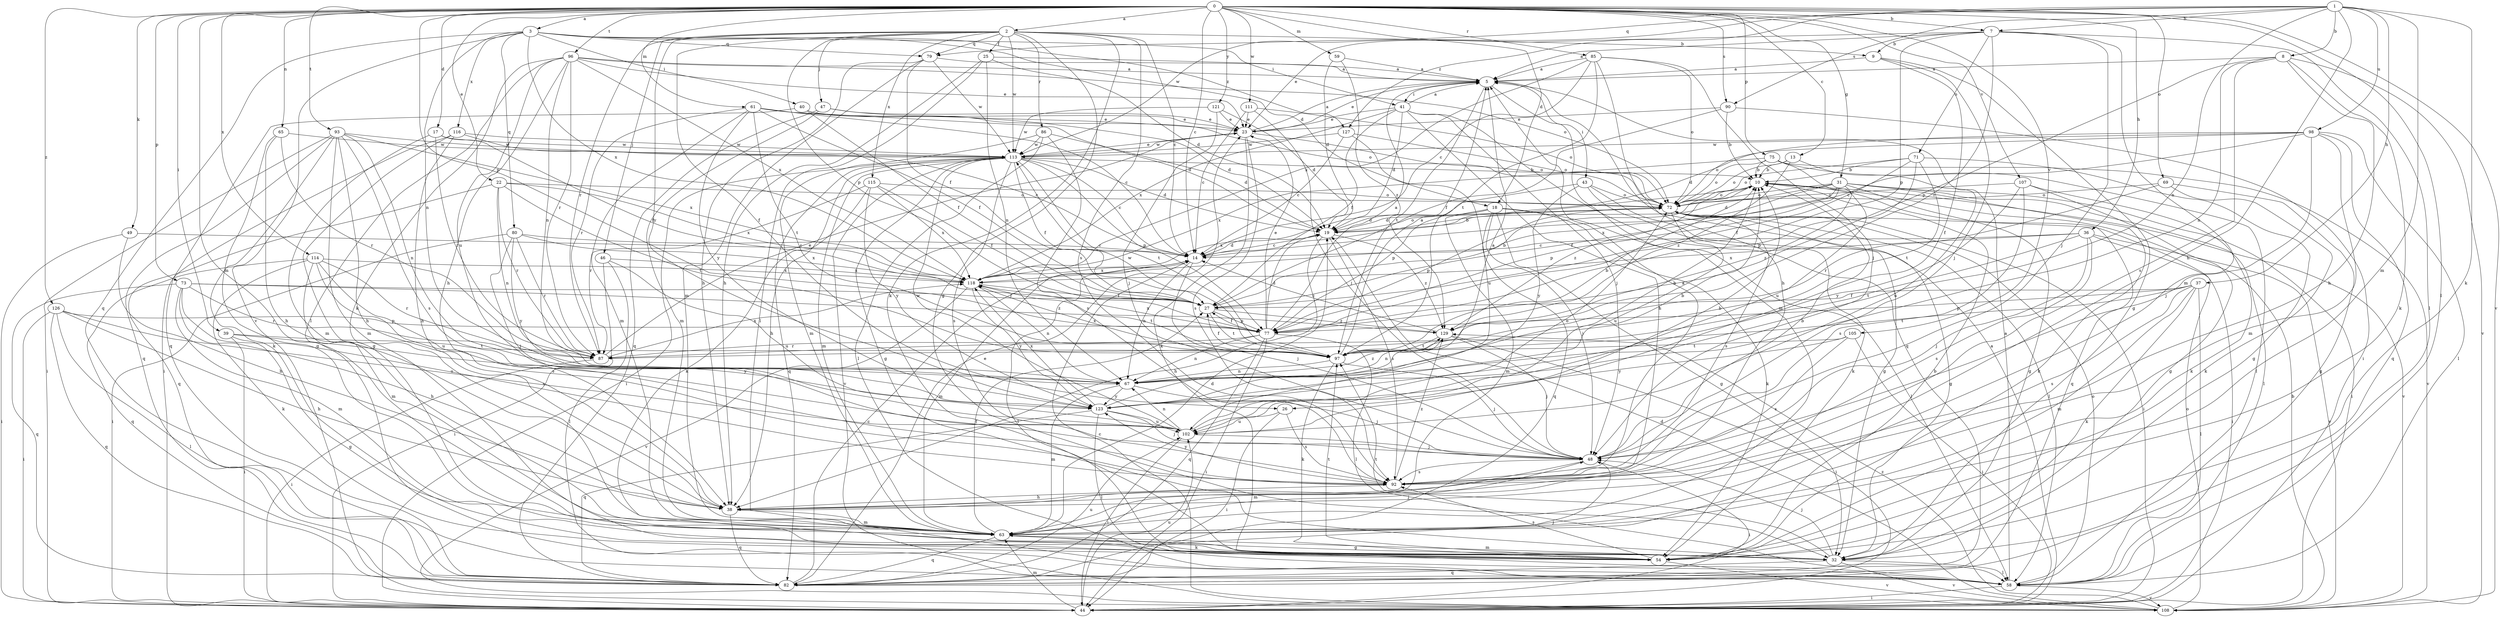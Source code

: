 strict digraph  {
0;
1;
2;
3;
5;
7;
8;
9;
10;
13;
14;
17;
18;
19;
22;
23;
25;
26;
27;
31;
32;
36;
37;
38;
39;
40;
41;
43;
44;
46;
47;
48;
49;
54;
58;
59;
61;
63;
65;
67;
69;
71;
72;
73;
75;
77;
79;
80;
82;
85;
86;
87;
90;
92;
93;
96;
97;
98;
102;
105;
107;
108;
111;
113;
114;
115;
116;
118;
121;
123;
126;
127;
129;
0 -> 2  [label=a];
0 -> 3  [label=a];
0 -> 7  [label=b];
0 -> 13  [label=c];
0 -> 14  [label=c];
0 -> 17  [label=d];
0 -> 18  [label=d];
0 -> 22  [label=e];
0 -> 31  [label=g];
0 -> 36  [label=h];
0 -> 39  [label=i];
0 -> 49  [label=k];
0 -> 58  [label=l];
0 -> 59  [label=m];
0 -> 61  [label=m];
0 -> 63  [label=m];
0 -> 65  [label=n];
0 -> 69  [label=o];
0 -> 73  [label=p];
0 -> 75  [label=p];
0 -> 77  [label=p];
0 -> 85  [label=r];
0 -> 90  [label=s];
0 -> 93  [label=t];
0 -> 96  [label=t];
0 -> 105  [label=v];
0 -> 107  [label=v];
0 -> 108  [label=v];
0 -> 111  [label=w];
0 -> 114  [label=x];
0 -> 121  [label=y];
0 -> 126  [label=z];
1 -> 7  [label=b];
1 -> 8  [label=b];
1 -> 37  [label=h];
1 -> 38  [label=h];
1 -> 54  [label=k];
1 -> 63  [label=m];
1 -> 67  [label=n];
1 -> 79  [label=q];
1 -> 90  [label=s];
1 -> 98  [label=u];
1 -> 113  [label=w];
1 -> 127  [label=z];
2 -> 9  [label=b];
2 -> 14  [label=c];
2 -> 25  [label=f];
2 -> 26  [label=f];
2 -> 32  [label=g];
2 -> 46  [label=j];
2 -> 47  [label=j];
2 -> 54  [label=k];
2 -> 77  [label=p];
2 -> 79  [label=q];
2 -> 86  [label=r];
2 -> 87  [label=r];
2 -> 92  [label=s];
2 -> 113  [label=w];
2 -> 115  [label=x];
2 -> 123  [label=y];
3 -> 18  [label=d];
3 -> 40  [label=i];
3 -> 41  [label=i];
3 -> 67  [label=n];
3 -> 79  [label=q];
3 -> 80  [label=q];
3 -> 82  [label=q];
3 -> 108  [label=v];
3 -> 116  [label=x];
3 -> 118  [label=x];
3 -> 127  [label=z];
5 -> 23  [label=e];
5 -> 41  [label=i];
5 -> 43  [label=i];
5 -> 63  [label=m];
5 -> 97  [label=t];
7 -> 5  [label=a];
7 -> 9  [label=b];
7 -> 23  [label=e];
7 -> 48  [label=j];
7 -> 58  [label=l];
7 -> 63  [label=m];
7 -> 71  [label=o];
7 -> 77  [label=p];
7 -> 87  [label=r];
8 -> 5  [label=a];
8 -> 38  [label=h];
8 -> 54  [label=k];
8 -> 67  [label=n];
8 -> 77  [label=p];
8 -> 92  [label=s];
8 -> 108  [label=v];
9 -> 5  [label=a];
9 -> 26  [label=f];
9 -> 32  [label=g];
9 -> 48  [label=j];
10 -> 72  [label=o];
10 -> 82  [label=q];
10 -> 108  [label=v];
10 -> 129  [label=z];
13 -> 10  [label=b];
13 -> 72  [label=o];
13 -> 102  [label=u];
13 -> 129  [label=z];
14 -> 10  [label=b];
14 -> 19  [label=d];
14 -> 48  [label=j];
14 -> 58  [label=l];
14 -> 63  [label=m];
14 -> 67  [label=n];
14 -> 118  [label=x];
17 -> 27  [label=f];
17 -> 63  [label=m];
17 -> 87  [label=r];
17 -> 113  [label=w];
18 -> 19  [label=d];
18 -> 32  [label=g];
18 -> 48  [label=j];
18 -> 54  [label=k];
18 -> 58  [label=l];
18 -> 63  [label=m];
18 -> 82  [label=q];
18 -> 118  [label=x];
19 -> 14  [label=c];
19 -> 38  [label=h];
19 -> 72  [label=o];
19 -> 92  [label=s];
19 -> 129  [label=z];
22 -> 67  [label=n];
22 -> 72  [label=o];
22 -> 82  [label=q];
22 -> 87  [label=r];
22 -> 97  [label=t];
22 -> 118  [label=x];
23 -> 5  [label=a];
23 -> 54  [label=k];
23 -> 72  [label=o];
23 -> 92  [label=s];
23 -> 113  [label=w];
25 -> 5  [label=a];
25 -> 19  [label=d];
25 -> 38  [label=h];
25 -> 58  [label=l];
25 -> 67  [label=n];
26 -> 44  [label=i];
26 -> 92  [label=s];
26 -> 102  [label=u];
27 -> 10  [label=b];
27 -> 77  [label=p];
27 -> 97  [label=t];
27 -> 129  [label=z];
31 -> 19  [label=d];
31 -> 27  [label=f];
31 -> 32  [label=g];
31 -> 44  [label=i];
31 -> 54  [label=k];
31 -> 58  [label=l];
31 -> 72  [label=o];
31 -> 77  [label=p];
31 -> 118  [label=x];
31 -> 129  [label=z];
32 -> 48  [label=j];
32 -> 58  [label=l];
32 -> 63  [label=m];
32 -> 82  [label=q];
32 -> 97  [label=t];
32 -> 108  [label=v];
36 -> 14  [label=c];
36 -> 44  [label=i];
36 -> 48  [label=j];
36 -> 92  [label=s];
36 -> 97  [label=t];
36 -> 108  [label=v];
36 -> 118  [label=x];
37 -> 27  [label=f];
37 -> 54  [label=k];
37 -> 58  [label=l];
37 -> 63  [label=m];
37 -> 77  [label=p];
37 -> 92  [label=s];
37 -> 97  [label=t];
38 -> 63  [label=m];
38 -> 82  [label=q];
39 -> 32  [label=g];
39 -> 44  [label=i];
39 -> 97  [label=t];
39 -> 123  [label=y];
40 -> 23  [label=e];
40 -> 27  [label=f];
40 -> 72  [label=o];
40 -> 82  [label=q];
41 -> 5  [label=a];
41 -> 19  [label=d];
41 -> 23  [label=e];
41 -> 27  [label=f];
41 -> 38  [label=h];
41 -> 48  [label=j];
41 -> 82  [label=q];
41 -> 118  [label=x];
43 -> 32  [label=g];
43 -> 54  [label=k];
43 -> 72  [label=o];
43 -> 77  [label=p];
43 -> 123  [label=y];
44 -> 5  [label=a];
44 -> 63  [label=m];
44 -> 102  [label=u];
46 -> 44  [label=i];
46 -> 58  [label=l];
46 -> 102  [label=u];
46 -> 118  [label=x];
47 -> 19  [label=d];
47 -> 23  [label=e];
47 -> 63  [label=m];
47 -> 82  [label=q];
48 -> 10  [label=b];
48 -> 44  [label=i];
48 -> 63  [label=m];
48 -> 92  [label=s];
49 -> 14  [label=c];
49 -> 38  [label=h];
49 -> 44  [label=i];
54 -> 10  [label=b];
54 -> 92  [label=s];
54 -> 97  [label=t];
54 -> 108  [label=v];
58 -> 5  [label=a];
58 -> 44  [label=i];
58 -> 72  [label=o];
58 -> 108  [label=v];
59 -> 5  [label=a];
59 -> 19  [label=d];
59 -> 129  [label=z];
61 -> 14  [label=c];
61 -> 19  [label=d];
61 -> 23  [label=e];
61 -> 27  [label=f];
61 -> 63  [label=m];
61 -> 87  [label=r];
61 -> 97  [label=t];
61 -> 123  [label=y];
63 -> 19  [label=d];
63 -> 27  [label=f];
63 -> 32  [label=g];
63 -> 48  [label=j];
63 -> 54  [label=k];
63 -> 82  [label=q];
65 -> 32  [label=g];
65 -> 38  [label=h];
65 -> 87  [label=r];
65 -> 113  [label=w];
67 -> 10  [label=b];
67 -> 48  [label=j];
67 -> 63  [label=m];
67 -> 123  [label=y];
67 -> 129  [label=z];
69 -> 32  [label=g];
69 -> 54  [label=k];
69 -> 72  [label=o];
69 -> 87  [label=r];
71 -> 10  [label=b];
71 -> 27  [label=f];
71 -> 32  [label=g];
71 -> 72  [label=o];
71 -> 77  [label=p];
71 -> 97  [label=t];
72 -> 19  [label=d];
72 -> 32  [label=g];
72 -> 44  [label=i];
72 -> 58  [label=l];
72 -> 77  [label=p];
72 -> 92  [label=s];
72 -> 102  [label=u];
73 -> 27  [label=f];
73 -> 38  [label=h];
73 -> 63  [label=m];
73 -> 82  [label=q];
73 -> 87  [label=r];
73 -> 92  [label=s];
73 -> 129  [label=z];
75 -> 10  [label=b];
75 -> 58  [label=l];
75 -> 72  [label=o];
75 -> 102  [label=u];
75 -> 108  [label=v];
75 -> 118  [label=x];
77 -> 5  [label=a];
77 -> 19  [label=d];
77 -> 23  [label=e];
77 -> 27  [label=f];
77 -> 44  [label=i];
77 -> 58  [label=l];
77 -> 67  [label=n];
77 -> 82  [label=q];
77 -> 87  [label=r];
77 -> 118  [label=x];
79 -> 5  [label=a];
79 -> 27  [label=f];
79 -> 38  [label=h];
79 -> 63  [label=m];
79 -> 113  [label=w];
80 -> 14  [label=c];
80 -> 44  [label=i];
80 -> 48  [label=j];
80 -> 87  [label=r];
80 -> 118  [label=x];
80 -> 123  [label=y];
82 -> 14  [label=c];
82 -> 23  [label=e];
82 -> 48  [label=j];
82 -> 102  [label=u];
85 -> 5  [label=a];
85 -> 14  [label=c];
85 -> 38  [label=h];
85 -> 48  [label=j];
85 -> 72  [label=o];
85 -> 97  [label=t];
85 -> 118  [label=x];
86 -> 19  [label=d];
86 -> 58  [label=l];
86 -> 63  [label=m];
86 -> 92  [label=s];
86 -> 113  [label=w];
87 -> 23  [label=e];
87 -> 44  [label=i];
87 -> 118  [label=x];
90 -> 10  [label=b];
90 -> 23  [label=e];
90 -> 27  [label=f];
90 -> 44  [label=i];
92 -> 5  [label=a];
92 -> 38  [label=h];
92 -> 123  [label=y];
92 -> 129  [label=z];
93 -> 38  [label=h];
93 -> 44  [label=i];
93 -> 54  [label=k];
93 -> 63  [label=m];
93 -> 67  [label=n];
93 -> 82  [label=q];
93 -> 92  [label=s];
93 -> 113  [label=w];
93 -> 118  [label=x];
96 -> 5  [label=a];
96 -> 23  [label=e];
96 -> 38  [label=h];
96 -> 54  [label=k];
96 -> 58  [label=l];
96 -> 67  [label=n];
96 -> 72  [label=o];
96 -> 87  [label=r];
96 -> 102  [label=u];
96 -> 118  [label=x];
97 -> 5  [label=a];
97 -> 10  [label=b];
97 -> 27  [label=f];
97 -> 48  [label=j];
97 -> 54  [label=k];
97 -> 67  [label=n];
97 -> 113  [label=w];
97 -> 118  [label=x];
98 -> 14  [label=c];
98 -> 19  [label=d];
98 -> 48  [label=j];
98 -> 58  [label=l];
98 -> 63  [label=m];
98 -> 72  [label=o];
98 -> 82  [label=q];
98 -> 113  [label=w];
102 -> 10  [label=b];
102 -> 44  [label=i];
102 -> 48  [label=j];
102 -> 67  [label=n];
102 -> 72  [label=o];
102 -> 113  [label=w];
105 -> 44  [label=i];
105 -> 92  [label=s];
105 -> 97  [label=t];
105 -> 123  [label=y];
107 -> 32  [label=g];
107 -> 54  [label=k];
107 -> 72  [label=o];
107 -> 92  [label=s];
107 -> 123  [label=y];
108 -> 10  [label=b];
108 -> 14  [label=c];
108 -> 19  [label=d];
108 -> 72  [label=o];
108 -> 129  [label=z];
111 -> 14  [label=c];
111 -> 23  [label=e];
111 -> 48  [label=j];
111 -> 72  [label=o];
113 -> 10  [label=b];
113 -> 14  [label=c];
113 -> 19  [label=d];
113 -> 23  [label=e];
113 -> 27  [label=f];
113 -> 32  [label=g];
113 -> 38  [label=h];
113 -> 44  [label=i];
113 -> 63  [label=m];
113 -> 77  [label=p];
113 -> 82  [label=q];
113 -> 92  [label=s];
113 -> 97  [label=t];
113 -> 108  [label=v];
114 -> 54  [label=k];
114 -> 63  [label=m];
114 -> 82  [label=q];
114 -> 87  [label=r];
114 -> 92  [label=s];
114 -> 102  [label=u];
114 -> 118  [label=x];
115 -> 27  [label=f];
115 -> 54  [label=k];
115 -> 72  [label=o];
115 -> 87  [label=r];
115 -> 118  [label=x];
115 -> 123  [label=y];
116 -> 14  [label=c];
116 -> 32  [label=g];
116 -> 38  [label=h];
116 -> 44  [label=i];
116 -> 113  [label=w];
118 -> 27  [label=f];
118 -> 67  [label=n];
118 -> 97  [label=t];
118 -> 108  [label=v];
118 -> 123  [label=y];
121 -> 19  [label=d];
121 -> 23  [label=e];
121 -> 48  [label=j];
121 -> 113  [label=w];
123 -> 5  [label=a];
123 -> 10  [label=b];
123 -> 48  [label=j];
123 -> 58  [label=l];
123 -> 82  [label=q];
123 -> 102  [label=u];
123 -> 118  [label=x];
126 -> 38  [label=h];
126 -> 44  [label=i];
126 -> 58  [label=l];
126 -> 77  [label=p];
126 -> 82  [label=q];
126 -> 102  [label=u];
127 -> 14  [label=c];
127 -> 72  [label=o];
127 -> 102  [label=u];
127 -> 113  [label=w];
129 -> 14  [label=c];
129 -> 44  [label=i];
129 -> 48  [label=j];
129 -> 67  [label=n];
129 -> 97  [label=t];
}
